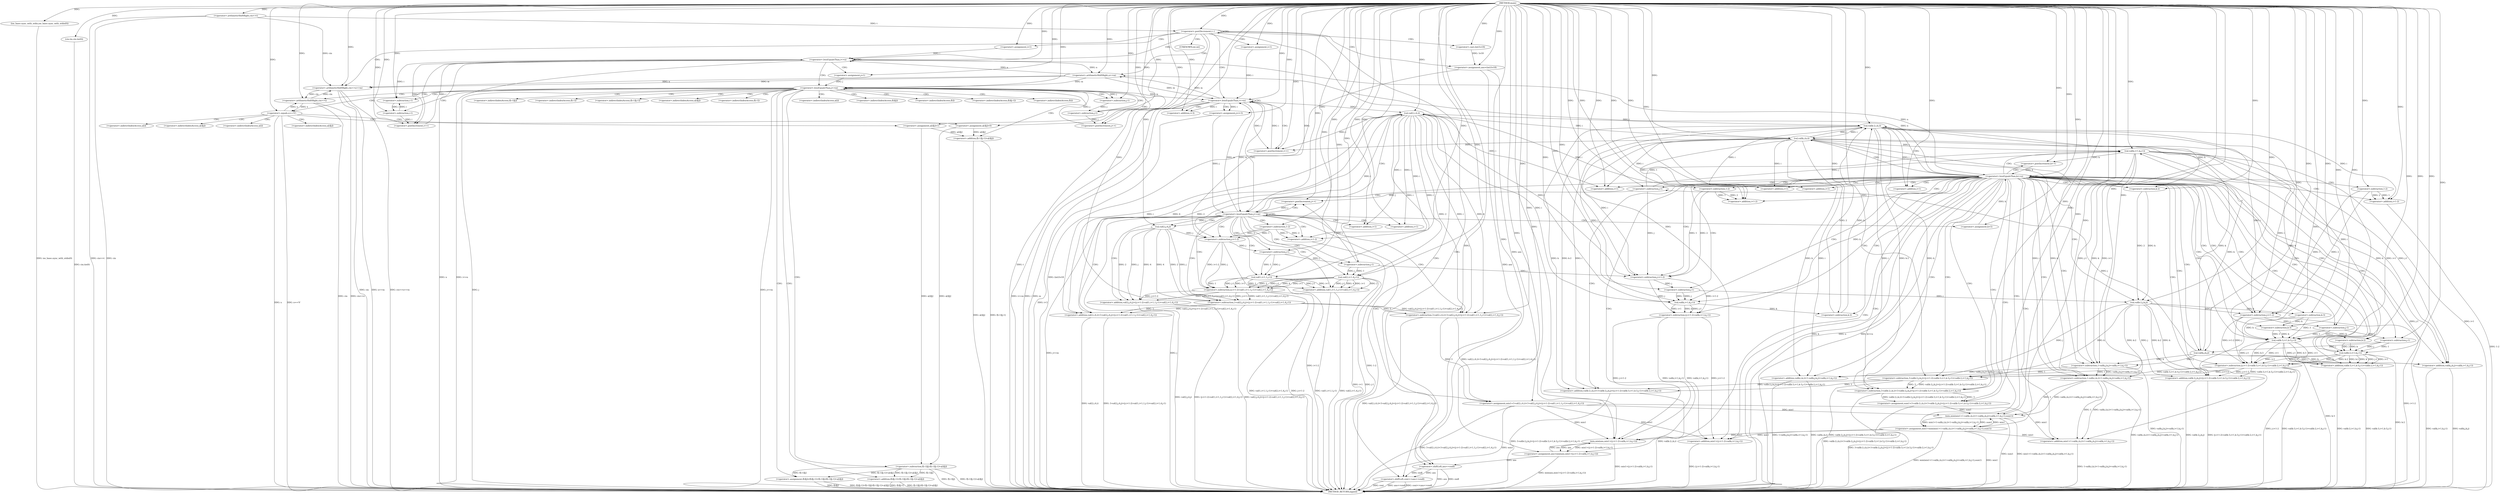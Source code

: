 digraph "main" {  
"1000141" [label = "(METHOD,main)" ]
"1000444" [label = "(METHOD_RETURN,signed)" ]
"1000143" [label = "(ios_base::sync_with_stdio,ios_base::sync_with_stdio(0))" ]
"1000145" [label = "(cin.tie,cin.tie(0))" ]
"1000148" [label = "(<operator>.arithmeticShiftRight,cin>>t)" ]
"1000152" [label = "(<operator>.postDecrement,t--)" ]
"1000155" [label = "(<operator>.arithmeticShiftRight,cin>>n>>m)" ]
"1000243" [label = "(<operator>.assignment,ans=(int)1e18)" ]
"1000439" [label = "(<operator>.shiftLeft,cout<<ans<<endl)" ]
"1000162" [label = "(<operator>.assignment,i=1)" ]
"1000165" [label = "(<operator>.lessEqualsThan,i<=n)" ]
"1000168" [label = "(<operator>.postIncrement,i++)" ]
"1000250" [label = "(<operator>.assignment,i=1)" ]
"1000253" [label = "(<operator>.lessEqualsThan,i<=m)" ]
"1000256" [label = "(<operator>.postIncrement,i++)" ]
"1000157" [label = "(<operator>.arithmeticShiftRight,n>>m)" ]
"1000245" [label = "(<operator>.cast,(int)1e18)" ]
"1000441" [label = "(<operator>.shiftLeft,ans<<endl)" ]
"1000173" [label = "(<operator>.assignment,j=1)" ]
"1000176" [label = "(<operator>.lessEqualsThan,j<=m)" ]
"1000179" [label = "(<operator>.postIncrement,j++)" ]
"1000261" [label = "(<operator>.assignment,j=i+3)" ]
"1000266" [label = "(<operator>.lessEqualsThan,j<=m)" ]
"1000269" [label = "(<operator>.postIncrement,j++)" ]
"1000183" [label = "(<operator>.arithmeticShiftRight,cin>>x)" ]
"1000205" [label = "(<operator>.assignment,f[i][j]=f[i][j-1]+f[i-1][j]-f[i-1][j-1]+a[i][j])" ]
"1000273" [label = "(<operator>.assignment,min1=3-val(2,i,4,i)+3-val(2,j,4,j)+(j-i+1-2)-val(1,i+1,1,j-1)+val(2,i+1,4,j-1))" ]
"1000187" [label = "(<operator>.equals,x=='0')" ]
"1000190" [label = "(<operator>.assignment,a[i][j]=0)" ]
"1000263" [label = "(<operator>.addition,i+3)" ]
"1000320" [label = "(<operator>.assignment,k=5)" ]
"1000323" [label = "(<operator>.lessEqualsThan,k<=n)" ]
"1000326" [label = "(<operator>.postIncrement,k++)" ]
"1000198" [label = "(<operator>.assignment,a[i][j]=1)" ]
"1000211" [label = "(<operator>.addition,f[i][j-1]+f[i-1][j]-f[i-1][j-1]+a[i][j])" ]
"1000275" [label = "(<operator>.subtraction,3-val(2,i,4,i)+3-val(2,j,4,j)+(j-i+1-2)-val(1,i+1,1,j-1)+val(2,i+1,4,j-1))" ]
"1000329" [label = "(<operator>.assignment,ans=min(ans,min1+(j-i+1-2)-val(k,i+1,k,j-1)))" ]
"1000353" [label = "(<operator>.assignment,sum1=3-val(k-2,i,k,i)+3-val(k-2,j,k,j)+(j-i+1-2)-val(k-3,i+1,k-3,j-1)+val(k-2,i+1,k,j-1))" ]
"1000408" [label = "(<operator>.assignment,min1=min(min1+1-val(k,i,k,i)+1-val(k,j,k,j)+val(k,i+1,k,j-1),sum1))" ]
"1000219" [label = "(<operator>.subtraction,f[i-1][j]-f[i-1][j-1]+a[i][j])" ]
"1000277" [label = "(<operator>.addition,val(2,i,4,i)+3-val(2,j,4,j)+(j-i+1-2)-val(1,i+1,1,j-1)+val(2,i+1,4,j-1))" ]
"1000216" [label = "(<operator>.subtraction,j-1)" ]
"1000227" [label = "(<operator>.addition,f[i-1][j-1]+a[i][j])" ]
"1000278" [label = "(val,val(2,i,4,i))" ]
"1000283" [label = "(<operator>.subtraction,3-val(2,j,4,j)+(j-i+1-2)-val(1,i+1,1,j-1)+val(2,i+1,4,j-1))" ]
"1000331" [label = "(min,min(ans,min1+(j-i+1-2)-val(k,i+1,k,j-1)))" ]
"1000355" [label = "(<operator>.subtraction,3-val(k-2,i,k,i)+3-val(k-2,j,k,j)+(j-i+1-2)-val(k-3,i+1,k-3,j-1)+val(k-2,i+1,k,j-1))" ]
"1000410" [label = "(min,min(min1+1-val(k,i,k,i)+1-val(k,j,k,j)+val(k,i+1,k,j-1),sum1))" ]
"1000285" [label = "(<operator>.addition,val(2,j,4,j)+(j-i+1-2)-val(1,i+1,1,j-1)+val(2,i+1,4,j-1))" ]
"1000333" [label = "(<operator>.addition,min1+(j-i+1-2)-val(k,i+1,k,j-1))" ]
"1000357" [label = "(<operator>.addition,val(k-2,i,k,i)+3-val(k-2,j,k,j)+(j-i+1-2)-val(k-3,i+1,k-3,j-1)+val(k-2,i+1,k,j-1))" ]
"1000411" [label = "(<operator>.addition,min1+1-val(k,i,k,i)+1-val(k,j,k,j)+val(k,i+1,k,j-1))" ]
"1000223" [label = "(<operator>.subtraction,i-1)" ]
"1000234" [label = "(<operator>.subtraction,j-1)" ]
"1000286" [label = "(val,val(2,j,4,j))" ]
"1000291" [label = "(<operator>.subtraction,(j-i+1-2)-val(1,i+1,1,j-1)+val(2,i+1,4,j-1))" ]
"1000335" [label = "(<operator>.subtraction,(j-i+1-2)-val(k,i+1,k,j-1))" ]
"1000358" [label = "(val,val(k-2,i,k,i))" ]
"1000365" [label = "(<operator>.subtraction,3-val(k-2,j,k,j)+(j-i+1-2)-val(k-3,i+1,k-3,j-1)+val(k-2,i+1,k,j-1))" ]
"1000413" [label = "(<operator>.subtraction,1-val(k,i,k,i)+1-val(k,j,k,j)+val(k,i+1,k,j-1))" ]
"1000231" [label = "(<operator>.subtraction,i-1)" ]
"1000292" [label = "(<operator>.subtraction,j-i+1-2)" ]
"1000299" [label = "(<operator>.addition,val(1,i+1,1,j-1)+val(2,i+1,4,j-1))" ]
"1000336" [label = "(<operator>.subtraction,j-i+1-2)" ]
"1000343" [label = "(val,val(k,i+1,k,j-1))" ]
"1000359" [label = "(<operator>.subtraction,k-2)" ]
"1000367" [label = "(<operator>.addition,val(k-2,j,k,j)+(j-i+1-2)-val(k-3,i+1,k-3,j-1)+val(k-2,i+1,k,j-1))" ]
"1000415" [label = "(<operator>.addition,val(k,i,k,i)+1-val(k,j,k,j)+val(k,i+1,k,j-1))" ]
"1000294" [label = "(<operator>.addition,i+1-2)" ]
"1000300" [label = "(val,val(1,i+1,1,j-1))" ]
"1000309" [label = "(val,val(2,i+1,4,j-1))" ]
"1000338" [label = "(<operator>.addition,i+1-2)" ]
"1000345" [label = "(<operator>.addition,i+1)" ]
"1000349" [label = "(<operator>.subtraction,j-1)" ]
"1000368" [label = "(val,val(k-2,j,k,j))" ]
"1000375" [label = "(<operator>.subtraction,(j-i+1-2)-val(k-3,i+1,k-3,j-1)+val(k-2,i+1,k,j-1))" ]
"1000416" [label = "(val,val(k,i,k,i))" ]
"1000421" [label = "(<operator>.subtraction,1-val(k,j,k,j)+val(k,i+1,k,j-1))" ]
"1000296" [label = "(<operator>.subtraction,1-2)" ]
"1000302" [label = "(<operator>.addition,i+1)" ]
"1000306" [label = "(<operator>.subtraction,j-1)" ]
"1000311" [label = "(<operator>.addition,i+1)" ]
"1000315" [label = "(<operator>.subtraction,j-1)" ]
"1000340" [label = "(<operator>.subtraction,1-2)" ]
"1000369" [label = "(<operator>.subtraction,k-2)" ]
"1000376" [label = "(<operator>.subtraction,j-i+1-2)" ]
"1000383" [label = "(<operator>.addition,val(k-3,i+1,k-3,j-1)+val(k-2,i+1,k,j-1))" ]
"1000423" [label = "(<operator>.addition,val(k,j,k,j)+val(k,i+1,k,j-1))" ]
"1000378" [label = "(<operator>.addition,i+1-2)" ]
"1000384" [label = "(val,val(k-3,i+1,k-3,j-1))" ]
"1000397" [label = "(val,val(k-2,i+1,k,j-1))" ]
"1000424" [label = "(val,val(k,j,k,j))" ]
"1000429" [label = "(val,val(k,i+1,k,j-1))" ]
"1000380" [label = "(<operator>.subtraction,1-2)" ]
"1000385" [label = "(<operator>.subtraction,k-3)" ]
"1000388" [label = "(<operator>.addition,i+1)" ]
"1000391" [label = "(<operator>.subtraction,k-3)" ]
"1000394" [label = "(<operator>.subtraction,j-1)" ]
"1000398" [label = "(<operator>.subtraction,k-2)" ]
"1000401" [label = "(<operator>.addition,i+1)" ]
"1000405" [label = "(<operator>.subtraction,j-1)" ]
"1000431" [label = "(<operator>.addition,i+1)" ]
"1000435" [label = "(<operator>.subtraction,j-1)" ]
"1000246" [label = "(UNKNOWN,int,int)" ]
"1000206" [label = "(<operator>.indirectIndexAccess,f[i][j])" ]
"1000191" [label = "(<operator>.indirectIndexAccess,a[i][j])" ]
"1000207" [label = "(<operator>.indirectIndexAccess,f[i])" ]
"1000212" [label = "(<operator>.indirectIndexAccess,f[i][j-1])" ]
"1000192" [label = "(<operator>.indirectIndexAccess,a[i])" ]
"1000199" [label = "(<operator>.indirectIndexAccess,a[i][j])" ]
"1000213" [label = "(<operator>.indirectIndexAccess,f[i])" ]
"1000220" [label = "(<operator>.indirectIndexAccess,f[i-1][j])" ]
"1000200" [label = "(<operator>.indirectIndexAccess,a[i])" ]
"1000221" [label = "(<operator>.indirectIndexAccess,f[i-1])" ]
"1000228" [label = "(<operator>.indirectIndexAccess,f[i-1][j-1])" ]
"1000237" [label = "(<operator>.indirectIndexAccess,a[i][j])" ]
"1000229" [label = "(<operator>.indirectIndexAccess,f[i-1])" ]
"1000238" [label = "(<operator>.indirectIndexAccess,a[i])" ]
  "1000143" -> "1000444"  [ label = "DDG: ios_base::sync_with_stdio(0)"] 
  "1000145" -> "1000444"  [ label = "DDG: cin.tie(0)"] 
  "1000148" -> "1000444"  [ label = "DDG: cin"] 
  "1000148" -> "1000444"  [ label = "DDG: cin>>t"] 
  "1000152" -> "1000444"  [ label = "DDG: t"] 
  "1000155" -> "1000444"  [ label = "DDG: cin"] 
  "1000155" -> "1000444"  [ label = "DDG: n>>m"] 
  "1000155" -> "1000444"  [ label = "DDG: cin>>n>>m"] 
  "1000165" -> "1000444"  [ label = "DDG: n"] 
  "1000165" -> "1000444"  [ label = "DDG: i<=n"] 
  "1000243" -> "1000444"  [ label = "DDG: (int)1e18"] 
  "1000253" -> "1000444"  [ label = "DDG: i"] 
  "1000253" -> "1000444"  [ label = "DDG: m"] 
  "1000253" -> "1000444"  [ label = "DDG: i<=m"] 
  "1000441" -> "1000444"  [ label = "DDG: ans"] 
  "1000439" -> "1000444"  [ label = "DDG: ans<<endl"] 
  "1000439" -> "1000444"  [ label = "DDG: cout<<ans<<endl"] 
  "1000261" -> "1000444"  [ label = "DDG: i+3"] 
  "1000266" -> "1000444"  [ label = "DDG: j"] 
  "1000266" -> "1000444"  [ label = "DDG: j<=m"] 
  "1000273" -> "1000444"  [ label = "DDG: min1"] 
  "1000277" -> "1000444"  [ label = "DDG: val(2,i,4,i)"] 
  "1000285" -> "1000444"  [ label = "DDG: val(2,j,4,j)"] 
  "1000294" -> "1000444"  [ label = "DDG: 1-2"] 
  "1000292" -> "1000444"  [ label = "DDG: i+1-2"] 
  "1000291" -> "1000444"  [ label = "DDG: j-i+1-2"] 
  "1000299" -> "1000444"  [ label = "DDG: val(1,i+1,1,j-1)"] 
  "1000309" -> "1000444"  [ label = "DDG: i+1"] 
  "1000309" -> "1000444"  [ label = "DDG: j-1"] 
  "1000299" -> "1000444"  [ label = "DDG: val(2,i+1,4,j-1)"] 
  "1000291" -> "1000444"  [ label = "DDG: val(1,i+1,1,j-1)+val(2,i+1,4,j-1)"] 
  "1000285" -> "1000444"  [ label = "DDG: (j-i+1-2)-val(1,i+1,1,j-1)+val(2,i+1,4,j-1)"] 
  "1000283" -> "1000444"  [ label = "DDG: val(2,j,4,j)+(j-i+1-2)-val(1,i+1,1,j-1)+val(2,i+1,4,j-1)"] 
  "1000277" -> "1000444"  [ label = "DDG: 3-val(2,j,4,j)+(j-i+1-2)-val(1,i+1,1,j-1)+val(2,i+1,4,j-1)"] 
  "1000275" -> "1000444"  [ label = "DDG: val(2,i,4,i)+3-val(2,j,4,j)+(j-i+1-2)-val(1,i+1,1,j-1)+val(2,i+1,4,j-1)"] 
  "1000273" -> "1000444"  [ label = "DDG: 3-val(2,i,4,i)+3-val(2,j,4,j)+(j-i+1-2)-val(1,i+1,1,j-1)+val(2,i+1,4,j-1)"] 
  "1000323" -> "1000444"  [ label = "DDG: k"] 
  "1000323" -> "1000444"  [ label = "DDG: n"] 
  "1000323" -> "1000444"  [ label = "DDG: k<=n"] 
  "1000333" -> "1000444"  [ label = "DDG: (j-i+1-2)-val(k,i+1,k,j-1)"] 
  "1000331" -> "1000444"  [ label = "DDG: min1+(j-i+1-2)-val(k,i+1,k,j-1)"] 
  "1000329" -> "1000444"  [ label = "DDG: min(ans,min1+(j-i+1-2)-val(k,i+1,k,j-1))"] 
  "1000357" -> "1000444"  [ label = "DDG: val(k-2,i,k,i)"] 
  "1000367" -> "1000444"  [ label = "DDG: val(k-2,j,k,j)"] 
  "1000378" -> "1000444"  [ label = "DDG: 1-2"] 
  "1000376" -> "1000444"  [ label = "DDG: i+1-2"] 
  "1000375" -> "1000444"  [ label = "DDG: j-i+1-2"] 
  "1000384" -> "1000444"  [ label = "DDG: k-3"] 
  "1000383" -> "1000444"  [ label = "DDG: val(k-3,i+1,k-3,j-1)"] 
  "1000397" -> "1000444"  [ label = "DDG: k-2"] 
  "1000383" -> "1000444"  [ label = "DDG: val(k-2,i+1,k,j-1)"] 
  "1000375" -> "1000444"  [ label = "DDG: val(k-3,i+1,k-3,j-1)+val(k-2,i+1,k,j-1)"] 
  "1000367" -> "1000444"  [ label = "DDG: (j-i+1-2)-val(k-3,i+1,k-3,j-1)+val(k-2,i+1,k,j-1)"] 
  "1000365" -> "1000444"  [ label = "DDG: val(k-2,j,k,j)+(j-i+1-2)-val(k-3,i+1,k-3,j-1)+val(k-2,i+1,k,j-1)"] 
  "1000357" -> "1000444"  [ label = "DDG: 3-val(k-2,j,k,j)+(j-i+1-2)-val(k-3,i+1,k-3,j-1)+val(k-2,i+1,k,j-1)"] 
  "1000355" -> "1000444"  [ label = "DDG: val(k-2,i,k,i)+3-val(k-2,j,k,j)+(j-i+1-2)-val(k-3,i+1,k-3,j-1)+val(k-2,i+1,k,j-1)"] 
  "1000353" -> "1000444"  [ label = "DDG: 3-val(k-2,i,k,i)+3-val(k-2,j,k,j)+(j-i+1-2)-val(k-3,i+1,k-3,j-1)+val(k-2,i+1,k,j-1)"] 
  "1000408" -> "1000444"  [ label = "DDG: min1"] 
  "1000415" -> "1000444"  [ label = "DDG: val(k,i,k,i)"] 
  "1000423" -> "1000444"  [ label = "DDG: val(k,j,k,j)"] 
  "1000429" -> "1000444"  [ label = "DDG: i+1"] 
  "1000429" -> "1000444"  [ label = "DDG: j-1"] 
  "1000423" -> "1000444"  [ label = "DDG: val(k,i+1,k,j-1)"] 
  "1000421" -> "1000444"  [ label = "DDG: val(k,j,k,j)+val(k,i+1,k,j-1)"] 
  "1000415" -> "1000444"  [ label = "DDG: 1-val(k,j,k,j)+val(k,i+1,k,j-1)"] 
  "1000413" -> "1000444"  [ label = "DDG: val(k,i,k,i)+1-val(k,j,k,j)+val(k,i+1,k,j-1)"] 
  "1000411" -> "1000444"  [ label = "DDG: 1-val(k,i,k,i)+1-val(k,j,k,j)+val(k,i+1,k,j-1)"] 
  "1000410" -> "1000444"  [ label = "DDG: min1+1-val(k,i,k,i)+1-val(k,j,k,j)+val(k,i+1,k,j-1)"] 
  "1000410" -> "1000444"  [ label = "DDG: sum1"] 
  "1000408" -> "1000444"  [ label = "DDG: min(min1+1-val(k,i,k,i)+1-val(k,j,k,j)+val(k,i+1,k,j-1),sum1)"] 
  "1000176" -> "1000444"  [ label = "DDG: j"] 
  "1000176" -> "1000444"  [ label = "DDG: j<=m"] 
  "1000183" -> "1000444"  [ label = "DDG: cin"] 
  "1000183" -> "1000444"  [ label = "DDG: cin>>x"] 
  "1000187" -> "1000444"  [ label = "DDG: x"] 
  "1000187" -> "1000444"  [ label = "DDG: x=='0'"] 
  "1000205" -> "1000444"  [ label = "DDG: f[i][j]"] 
  "1000211" -> "1000444"  [ label = "DDG: f[i][j-1]"] 
  "1000219" -> "1000444"  [ label = "DDG: f[i-1][j]"] 
  "1000227" -> "1000444"  [ label = "DDG: f[i-1][j-1]"] 
  "1000227" -> "1000444"  [ label = "DDG: a[i][j]"] 
  "1000219" -> "1000444"  [ label = "DDG: f[i-1][j-1]+a[i][j]"] 
  "1000211" -> "1000444"  [ label = "DDG: f[i-1][j]-f[i-1][j-1]+a[i][j]"] 
  "1000205" -> "1000444"  [ label = "DDG: f[i][j-1]+f[i-1][j]-f[i-1][j-1]+a[i][j]"] 
  "1000439" -> "1000444"  [ label = "DDG: cout"] 
  "1000441" -> "1000444"  [ label = "DDG: endl"] 
  "1000141" -> "1000143"  [ label = "DDG: "] 
  "1000141" -> "1000145"  [ label = "DDG: "] 
  "1000141" -> "1000148"  [ label = "DDG: "] 
  "1000148" -> "1000152"  [ label = "DDG: t"] 
  "1000141" -> "1000152"  [ label = "DDG: "] 
  "1000245" -> "1000243"  [ label = "DDG: 1e18"] 
  "1000148" -> "1000155"  [ label = "DDG: cin"] 
  "1000183" -> "1000155"  [ label = "DDG: cin"] 
  "1000141" -> "1000155"  [ label = "DDG: "] 
  "1000157" -> "1000155"  [ label = "DDG: m"] 
  "1000157" -> "1000155"  [ label = "DDG: n"] 
  "1000141" -> "1000162"  [ label = "DDG: "] 
  "1000141" -> "1000243"  [ label = "DDG: "] 
  "1000141" -> "1000250"  [ label = "DDG: "] 
  "1000141" -> "1000439"  [ label = "DDG: "] 
  "1000441" -> "1000439"  [ label = "DDG: endl"] 
  "1000441" -> "1000439"  [ label = "DDG: ans"] 
  "1000165" -> "1000157"  [ label = "DDG: n"] 
  "1000323" -> "1000157"  [ label = "DDG: n"] 
  "1000141" -> "1000157"  [ label = "DDG: "] 
  "1000253" -> "1000157"  [ label = "DDG: m"] 
  "1000162" -> "1000165"  [ label = "DDG: i"] 
  "1000168" -> "1000165"  [ label = "DDG: i"] 
  "1000141" -> "1000165"  [ label = "DDG: "] 
  "1000157" -> "1000165"  [ label = "DDG: n"] 
  "1000165" -> "1000168"  [ label = "DDG: i"] 
  "1000231" -> "1000168"  [ label = "DDG: i"] 
  "1000141" -> "1000168"  [ label = "DDG: "] 
  "1000141" -> "1000245"  [ label = "DDG: "] 
  "1000250" -> "1000253"  [ label = "DDG: i"] 
  "1000256" -> "1000253"  [ label = "DDG: i"] 
  "1000141" -> "1000253"  [ label = "DDG: "] 
  "1000157" -> "1000253"  [ label = "DDG: m"] 
  "1000266" -> "1000253"  [ label = "DDG: m"] 
  "1000176" -> "1000253"  [ label = "DDG: m"] 
  "1000141" -> "1000256"  [ label = "DDG: "] 
  "1000253" -> "1000256"  [ label = "DDG: i"] 
  "1000278" -> "1000256"  [ label = "DDG: i"] 
  "1000416" -> "1000256"  [ label = "DDG: i"] 
  "1000243" -> "1000441"  [ label = "DDG: ans"] 
  "1000329" -> "1000441"  [ label = "DDG: ans"] 
  "1000141" -> "1000441"  [ label = "DDG: "] 
  "1000141" -> "1000173"  [ label = "DDG: "] 
  "1000141" -> "1000261"  [ label = "DDG: "] 
  "1000253" -> "1000261"  [ label = "DDG: i"] 
  "1000173" -> "1000176"  [ label = "DDG: j"] 
  "1000179" -> "1000176"  [ label = "DDG: j"] 
  "1000141" -> "1000176"  [ label = "DDG: "] 
  "1000157" -> "1000176"  [ label = "DDG: m"] 
  "1000234" -> "1000179"  [ label = "DDG: j"] 
  "1000141" -> "1000179"  [ label = "DDG: "] 
  "1000219" -> "1000205"  [ label = "DDG: f[i-1][j]"] 
  "1000219" -> "1000205"  [ label = "DDG: f[i-1][j-1]+a[i][j]"] 
  "1000261" -> "1000266"  [ label = "DDG: j"] 
  "1000269" -> "1000266"  [ label = "DDG: j"] 
  "1000141" -> "1000266"  [ label = "DDG: "] 
  "1000253" -> "1000266"  [ label = "DDG: m"] 
  "1000315" -> "1000269"  [ label = "DDG: j"] 
  "1000435" -> "1000269"  [ label = "DDG: j"] 
  "1000141" -> "1000269"  [ label = "DDG: "] 
  "1000275" -> "1000273"  [ label = "DDG: 3"] 
  "1000275" -> "1000273"  [ label = "DDG: val(2,i,4,i)+3-val(2,j,4,j)+(j-i+1-2)-val(1,i+1,1,j-1)+val(2,i+1,4,j-1)"] 
  "1000155" -> "1000183"  [ label = "DDG: cin"] 
  "1000141" -> "1000183"  [ label = "DDG: "] 
  "1000187" -> "1000183"  [ label = "DDG: x"] 
  "1000141" -> "1000190"  [ label = "DDG: "] 
  "1000253" -> "1000263"  [ label = "DDG: i"] 
  "1000141" -> "1000263"  [ label = "DDG: "] 
  "1000141" -> "1000273"  [ label = "DDG: "] 
  "1000141" -> "1000320"  [ label = "DDG: "] 
  "1000183" -> "1000187"  [ label = "DDG: x"] 
  "1000141" -> "1000187"  [ label = "DDG: "] 
  "1000141" -> "1000198"  [ label = "DDG: "] 
  "1000219" -> "1000211"  [ label = "DDG: f[i-1][j]"] 
  "1000219" -> "1000211"  [ label = "DDG: f[i-1][j-1]+a[i][j]"] 
  "1000141" -> "1000275"  [ label = "DDG: "] 
  "1000283" -> "1000275"  [ label = "DDG: val(2,j,4,j)+(j-i+1-2)-val(1,i+1,1,j-1)+val(2,i+1,4,j-1)"] 
  "1000283" -> "1000275"  [ label = "DDG: 3"] 
  "1000278" -> "1000275"  [ label = "DDG: i"] 
  "1000278" -> "1000275"  [ label = "DDG: 4"] 
  "1000278" -> "1000275"  [ label = "DDG: 2"] 
  "1000320" -> "1000323"  [ label = "DDG: k"] 
  "1000326" -> "1000323"  [ label = "DDG: k"] 
  "1000141" -> "1000323"  [ label = "DDG: "] 
  "1000165" -> "1000323"  [ label = "DDG: n"] 
  "1000429" -> "1000326"  [ label = "DDG: k"] 
  "1000141" -> "1000326"  [ label = "DDG: "] 
  "1000331" -> "1000329"  [ label = "DDG: min1+(j-i+1-2)-val(k,i+1,k,j-1)"] 
  "1000331" -> "1000329"  [ label = "DDG: ans"] 
  "1000355" -> "1000353"  [ label = "DDG: 3"] 
  "1000355" -> "1000353"  [ label = "DDG: val(k-2,i,k,i)+3-val(k-2,j,k,j)+(j-i+1-2)-val(k-3,i+1,k-3,j-1)+val(k-2,i+1,k,j-1)"] 
  "1000410" -> "1000408"  [ label = "DDG: sum1"] 
  "1000410" -> "1000408"  [ label = "DDG: min1+1-val(k,i,k,i)+1-val(k,j,k,j)+val(k,i+1,k,j-1)"] 
  "1000198" -> "1000219"  [ label = "DDG: a[i][j]"] 
  "1000190" -> "1000219"  [ label = "DDG: a[i][j]"] 
  "1000278" -> "1000277"  [ label = "DDG: i"] 
  "1000278" -> "1000277"  [ label = "DDG: 4"] 
  "1000278" -> "1000277"  [ label = "DDG: 2"] 
  "1000283" -> "1000277"  [ label = "DDG: val(2,j,4,j)+(j-i+1-2)-val(1,i+1,1,j-1)+val(2,i+1,4,j-1)"] 
  "1000283" -> "1000277"  [ label = "DDG: 3"] 
  "1000141" -> "1000329"  [ label = "DDG: "] 
  "1000141" -> "1000353"  [ label = "DDG: "] 
  "1000141" -> "1000408"  [ label = "DDG: "] 
  "1000176" -> "1000216"  [ label = "DDG: j"] 
  "1000141" -> "1000216"  [ label = "DDG: "] 
  "1000198" -> "1000227"  [ label = "DDG: a[i][j]"] 
  "1000190" -> "1000227"  [ label = "DDG: a[i][j]"] 
  "1000141" -> "1000278"  [ label = "DDG: "] 
  "1000253" -> "1000278"  [ label = "DDG: i"] 
  "1000416" -> "1000278"  [ label = "DDG: i"] 
  "1000141" -> "1000283"  [ label = "DDG: "] 
  "1000291" -> "1000283"  [ label = "DDG: j-i+1-2"] 
  "1000291" -> "1000283"  [ label = "DDG: val(1,i+1,1,j-1)+val(2,i+1,4,j-1)"] 
  "1000286" -> "1000283"  [ label = "DDG: 2"] 
  "1000286" -> "1000283"  [ label = "DDG: j"] 
  "1000286" -> "1000283"  [ label = "DDG: 4"] 
  "1000243" -> "1000331"  [ label = "DDG: ans"] 
  "1000329" -> "1000331"  [ label = "DDG: ans"] 
  "1000141" -> "1000331"  [ label = "DDG: "] 
  "1000335" -> "1000331"  [ label = "DDG: j-i+1-2"] 
  "1000335" -> "1000331"  [ label = "DDG: val(k,i+1,k,j-1)"] 
  "1000273" -> "1000331"  [ label = "DDG: min1"] 
  "1000408" -> "1000331"  [ label = "DDG: min1"] 
  "1000141" -> "1000355"  [ label = "DDG: "] 
  "1000358" -> "1000355"  [ label = "DDG: k"] 
  "1000358" -> "1000355"  [ label = "DDG: i"] 
  "1000358" -> "1000355"  [ label = "DDG: k-2"] 
  "1000365" -> "1000355"  [ label = "DDG: val(k-2,j,k,j)+(j-i+1-2)-val(k-3,i+1,k-3,j-1)+val(k-2,i+1,k,j-1)"] 
  "1000365" -> "1000355"  [ label = "DDG: 3"] 
  "1000413" -> "1000410"  [ label = "DDG: val(k,i,k,i)+1-val(k,j,k,j)+val(k,i+1,k,j-1)"] 
  "1000413" -> "1000410"  [ label = "DDG: 1"] 
  "1000141" -> "1000410"  [ label = "DDG: "] 
  "1000273" -> "1000410"  [ label = "DDG: min1"] 
  "1000408" -> "1000410"  [ label = "DDG: min1"] 
  "1000353" -> "1000410"  [ label = "DDG: sum1"] 
  "1000286" -> "1000285"  [ label = "DDG: 2"] 
  "1000286" -> "1000285"  [ label = "DDG: j"] 
  "1000286" -> "1000285"  [ label = "DDG: 4"] 
  "1000291" -> "1000285"  [ label = "DDG: j-i+1-2"] 
  "1000291" -> "1000285"  [ label = "DDG: val(1,i+1,1,j-1)+val(2,i+1,4,j-1)"] 
  "1000273" -> "1000333"  [ label = "DDG: min1"] 
  "1000408" -> "1000333"  [ label = "DDG: min1"] 
  "1000141" -> "1000333"  [ label = "DDG: "] 
  "1000335" -> "1000333"  [ label = "DDG: j-i+1-2"] 
  "1000335" -> "1000333"  [ label = "DDG: val(k,i+1,k,j-1)"] 
  "1000358" -> "1000357"  [ label = "DDG: k"] 
  "1000358" -> "1000357"  [ label = "DDG: i"] 
  "1000358" -> "1000357"  [ label = "DDG: k-2"] 
  "1000365" -> "1000357"  [ label = "DDG: val(k-2,j,k,j)+(j-i+1-2)-val(k-3,i+1,k-3,j-1)+val(k-2,i+1,k,j-1)"] 
  "1000365" -> "1000357"  [ label = "DDG: 3"] 
  "1000141" -> "1000411"  [ label = "DDG: "] 
  "1000273" -> "1000411"  [ label = "DDG: min1"] 
  "1000408" -> "1000411"  [ label = "DDG: min1"] 
  "1000413" -> "1000411"  [ label = "DDG: val(k,i,k,i)+1-val(k,j,k,j)+val(k,i+1,k,j-1)"] 
  "1000413" -> "1000411"  [ label = "DDG: 1"] 
  "1000165" -> "1000223"  [ label = "DDG: i"] 
  "1000231" -> "1000223"  [ label = "DDG: i"] 
  "1000141" -> "1000223"  [ label = "DDG: "] 
  "1000216" -> "1000234"  [ label = "DDG: j"] 
  "1000141" -> "1000234"  [ label = "DDG: "] 
  "1000141" -> "1000286"  [ label = "DDG: "] 
  "1000266" -> "1000286"  [ label = "DDG: j"] 
  "1000292" -> "1000291"  [ label = "DDG: i+1-2"] 
  "1000292" -> "1000291"  [ label = "DDG: j"] 
  "1000309" -> "1000291"  [ label = "DDG: 2"] 
  "1000309" -> "1000291"  [ label = "DDG: j-1"] 
  "1000309" -> "1000291"  [ label = "DDG: 4"] 
  "1000309" -> "1000291"  [ label = "DDG: i+1"] 
  "1000300" -> "1000291"  [ label = "DDG: i+1"] 
  "1000300" -> "1000291"  [ label = "DDG: 1"] 
  "1000300" -> "1000291"  [ label = "DDG: j-1"] 
  "1000336" -> "1000335"  [ label = "DDG: j"] 
  "1000336" -> "1000335"  [ label = "DDG: i+1-2"] 
  "1000343" -> "1000335"  [ label = "DDG: i+1"] 
  "1000343" -> "1000335"  [ label = "DDG: k"] 
  "1000343" -> "1000335"  [ label = "DDG: j-1"] 
  "1000359" -> "1000358"  [ label = "DDG: 2"] 
  "1000359" -> "1000358"  [ label = "DDG: k"] 
  "1000141" -> "1000358"  [ label = "DDG: "] 
  "1000278" -> "1000358"  [ label = "DDG: i"] 
  "1000416" -> "1000358"  [ label = "DDG: i"] 
  "1000141" -> "1000365"  [ label = "DDG: "] 
  "1000368" -> "1000365"  [ label = "DDG: j"] 
  "1000368" -> "1000365"  [ label = "DDG: k-2"] 
  "1000368" -> "1000365"  [ label = "DDG: k"] 
  "1000375" -> "1000365"  [ label = "DDG: j-i+1-2"] 
  "1000375" -> "1000365"  [ label = "DDG: val(k-3,i+1,k-3,j-1)+val(k-2,i+1,k,j-1)"] 
  "1000141" -> "1000413"  [ label = "DDG: "] 
  "1000416" -> "1000413"  [ label = "DDG: i"] 
  "1000416" -> "1000413"  [ label = "DDG: k"] 
  "1000421" -> "1000413"  [ label = "DDG: val(k,j,k,j)+val(k,i+1,k,j-1)"] 
  "1000421" -> "1000413"  [ label = "DDG: 1"] 
  "1000223" -> "1000231"  [ label = "DDG: i"] 
  "1000141" -> "1000231"  [ label = "DDG: "] 
  "1000286" -> "1000292"  [ label = "DDG: j"] 
  "1000141" -> "1000292"  [ label = "DDG: "] 
  "1000278" -> "1000292"  [ label = "DDG: i"] 
  "1000296" -> "1000292"  [ label = "DDG: 1"] 
  "1000296" -> "1000292"  [ label = "DDG: 2"] 
  "1000300" -> "1000299"  [ label = "DDG: i+1"] 
  "1000300" -> "1000299"  [ label = "DDG: 1"] 
  "1000300" -> "1000299"  [ label = "DDG: j-1"] 
  "1000309" -> "1000299"  [ label = "DDG: 2"] 
  "1000309" -> "1000299"  [ label = "DDG: j-1"] 
  "1000309" -> "1000299"  [ label = "DDG: 4"] 
  "1000309" -> "1000299"  [ label = "DDG: i+1"] 
  "1000315" -> "1000336"  [ label = "DDG: j"] 
  "1000435" -> "1000336"  [ label = "DDG: j"] 
  "1000141" -> "1000336"  [ label = "DDG: "] 
  "1000340" -> "1000336"  [ label = "DDG: 1"] 
  "1000340" -> "1000336"  [ label = "DDG: 2"] 
  "1000278" -> "1000336"  [ label = "DDG: i"] 
  "1000416" -> "1000336"  [ label = "DDG: i"] 
  "1000323" -> "1000343"  [ label = "DDG: k"] 
  "1000141" -> "1000343"  [ label = "DDG: "] 
  "1000349" -> "1000343"  [ label = "DDG: 1"] 
  "1000349" -> "1000343"  [ label = "DDG: j"] 
  "1000278" -> "1000343"  [ label = "DDG: i"] 
  "1000416" -> "1000343"  [ label = "DDG: i"] 
  "1000343" -> "1000359"  [ label = "DDG: k"] 
  "1000141" -> "1000359"  [ label = "DDG: "] 
  "1000368" -> "1000367"  [ label = "DDG: j"] 
  "1000368" -> "1000367"  [ label = "DDG: k-2"] 
  "1000368" -> "1000367"  [ label = "DDG: k"] 
  "1000375" -> "1000367"  [ label = "DDG: j-i+1-2"] 
  "1000375" -> "1000367"  [ label = "DDG: val(k-3,i+1,k-3,j-1)+val(k-2,i+1,k,j-1)"] 
  "1000416" -> "1000415"  [ label = "DDG: i"] 
  "1000416" -> "1000415"  [ label = "DDG: k"] 
  "1000421" -> "1000415"  [ label = "DDG: val(k,j,k,j)+val(k,i+1,k,j-1)"] 
  "1000421" -> "1000415"  [ label = "DDG: 1"] 
  "1000278" -> "1000294"  [ label = "DDG: i"] 
  "1000141" -> "1000294"  [ label = "DDG: "] 
  "1000296" -> "1000294"  [ label = "DDG: 1"] 
  "1000296" -> "1000294"  [ label = "DDG: 2"] 
  "1000141" -> "1000300"  [ label = "DDG: "] 
  "1000278" -> "1000300"  [ label = "DDG: i"] 
  "1000306" -> "1000300"  [ label = "DDG: 1"] 
  "1000306" -> "1000300"  [ label = "DDG: j"] 
  "1000141" -> "1000309"  [ label = "DDG: "] 
  "1000315" -> "1000309"  [ label = "DDG: 1"] 
  "1000315" -> "1000309"  [ label = "DDG: j"] 
  "1000278" -> "1000309"  [ label = "DDG: i"] 
  "1000141" -> "1000338"  [ label = "DDG: "] 
  "1000278" -> "1000338"  [ label = "DDG: i"] 
  "1000416" -> "1000338"  [ label = "DDG: i"] 
  "1000340" -> "1000338"  [ label = "DDG: 1"] 
  "1000340" -> "1000338"  [ label = "DDG: 2"] 
  "1000141" -> "1000345"  [ label = "DDG: "] 
  "1000278" -> "1000345"  [ label = "DDG: i"] 
  "1000416" -> "1000345"  [ label = "DDG: i"] 
  "1000336" -> "1000349"  [ label = "DDG: j"] 
  "1000141" -> "1000349"  [ label = "DDG: "] 
  "1000369" -> "1000368"  [ label = "DDG: 2"] 
  "1000369" -> "1000368"  [ label = "DDG: k"] 
  "1000349" -> "1000368"  [ label = "DDG: j"] 
  "1000141" -> "1000368"  [ label = "DDG: "] 
  "1000376" -> "1000375"  [ label = "DDG: j"] 
  "1000376" -> "1000375"  [ label = "DDG: i+1-2"] 
  "1000397" -> "1000375"  [ label = "DDG: k"] 
  "1000397" -> "1000375"  [ label = "DDG: j-1"] 
  "1000397" -> "1000375"  [ label = "DDG: i+1"] 
  "1000397" -> "1000375"  [ label = "DDG: k-2"] 
  "1000384" -> "1000375"  [ label = "DDG: j-1"] 
  "1000384" -> "1000375"  [ label = "DDG: k-3"] 
  "1000384" -> "1000375"  [ label = "DDG: i+1"] 
  "1000397" -> "1000416"  [ label = "DDG: k"] 
  "1000141" -> "1000416"  [ label = "DDG: "] 
  "1000358" -> "1000416"  [ label = "DDG: i"] 
  "1000141" -> "1000421"  [ label = "DDG: "] 
  "1000424" -> "1000421"  [ label = "DDG: j"] 
  "1000424" -> "1000421"  [ label = "DDG: k"] 
  "1000429" -> "1000421"  [ label = "DDG: k"] 
  "1000429" -> "1000421"  [ label = "DDG: i+1"] 
  "1000429" -> "1000421"  [ label = "DDG: j-1"] 
  "1000141" -> "1000296"  [ label = "DDG: "] 
  "1000141" -> "1000302"  [ label = "DDG: "] 
  "1000278" -> "1000302"  [ label = "DDG: i"] 
  "1000292" -> "1000306"  [ label = "DDG: j"] 
  "1000141" -> "1000306"  [ label = "DDG: "] 
  "1000141" -> "1000311"  [ label = "DDG: "] 
  "1000278" -> "1000311"  [ label = "DDG: i"] 
  "1000306" -> "1000315"  [ label = "DDG: j"] 
  "1000141" -> "1000315"  [ label = "DDG: "] 
  "1000141" -> "1000340"  [ label = "DDG: "] 
  "1000358" -> "1000369"  [ label = "DDG: k"] 
  "1000141" -> "1000369"  [ label = "DDG: "] 
  "1000368" -> "1000376"  [ label = "DDG: j"] 
  "1000141" -> "1000376"  [ label = "DDG: "] 
  "1000358" -> "1000376"  [ label = "DDG: i"] 
  "1000380" -> "1000376"  [ label = "DDG: 1"] 
  "1000380" -> "1000376"  [ label = "DDG: 2"] 
  "1000384" -> "1000383"  [ label = "DDG: j-1"] 
  "1000384" -> "1000383"  [ label = "DDG: k-3"] 
  "1000384" -> "1000383"  [ label = "DDG: i+1"] 
  "1000397" -> "1000383"  [ label = "DDG: k"] 
  "1000397" -> "1000383"  [ label = "DDG: j-1"] 
  "1000397" -> "1000383"  [ label = "DDG: i+1"] 
  "1000397" -> "1000383"  [ label = "DDG: k-2"] 
  "1000424" -> "1000423"  [ label = "DDG: j"] 
  "1000424" -> "1000423"  [ label = "DDG: k"] 
  "1000429" -> "1000423"  [ label = "DDG: k"] 
  "1000429" -> "1000423"  [ label = "DDG: i+1"] 
  "1000429" -> "1000423"  [ label = "DDG: j-1"] 
  "1000358" -> "1000378"  [ label = "DDG: i"] 
  "1000141" -> "1000378"  [ label = "DDG: "] 
  "1000380" -> "1000378"  [ label = "DDG: 1"] 
  "1000380" -> "1000378"  [ label = "DDG: 2"] 
  "1000385" -> "1000384"  [ label = "DDG: 3"] 
  "1000385" -> "1000384"  [ label = "DDG: k"] 
  "1000391" -> "1000384"  [ label = "DDG: k"] 
  "1000391" -> "1000384"  [ label = "DDG: 3"] 
  "1000394" -> "1000384"  [ label = "DDG: 1"] 
  "1000394" -> "1000384"  [ label = "DDG: j"] 
  "1000141" -> "1000384"  [ label = "DDG: "] 
  "1000358" -> "1000384"  [ label = "DDG: i"] 
  "1000398" -> "1000397"  [ label = "DDG: k"] 
  "1000398" -> "1000397"  [ label = "DDG: 2"] 
  "1000141" -> "1000397"  [ label = "DDG: "] 
  "1000405" -> "1000397"  [ label = "DDG: 1"] 
  "1000405" -> "1000397"  [ label = "DDG: j"] 
  "1000358" -> "1000397"  [ label = "DDG: i"] 
  "1000416" -> "1000424"  [ label = "DDG: k"] 
  "1000141" -> "1000424"  [ label = "DDG: "] 
  "1000405" -> "1000424"  [ label = "DDG: j"] 
  "1000424" -> "1000429"  [ label = "DDG: k"] 
  "1000141" -> "1000429"  [ label = "DDG: "] 
  "1000435" -> "1000429"  [ label = "DDG: 1"] 
  "1000435" -> "1000429"  [ label = "DDG: j"] 
  "1000416" -> "1000429"  [ label = "DDG: i"] 
  "1000141" -> "1000380"  [ label = "DDG: "] 
  "1000368" -> "1000385"  [ label = "DDG: k"] 
  "1000141" -> "1000385"  [ label = "DDG: "] 
  "1000141" -> "1000388"  [ label = "DDG: "] 
  "1000358" -> "1000388"  [ label = "DDG: i"] 
  "1000385" -> "1000391"  [ label = "DDG: k"] 
  "1000141" -> "1000391"  [ label = "DDG: "] 
  "1000376" -> "1000394"  [ label = "DDG: j"] 
  "1000141" -> "1000394"  [ label = "DDG: "] 
  "1000391" -> "1000398"  [ label = "DDG: k"] 
  "1000141" -> "1000398"  [ label = "DDG: "] 
  "1000141" -> "1000401"  [ label = "DDG: "] 
  "1000358" -> "1000401"  [ label = "DDG: i"] 
  "1000394" -> "1000405"  [ label = "DDG: j"] 
  "1000141" -> "1000405"  [ label = "DDG: "] 
  "1000416" -> "1000431"  [ label = "DDG: i"] 
  "1000141" -> "1000431"  [ label = "DDG: "] 
  "1000424" -> "1000435"  [ label = "DDG: j"] 
  "1000141" -> "1000435"  [ label = "DDG: "] 
  "1000152" -> "1000165"  [ label = "CDG: "] 
  "1000152" -> "1000152"  [ label = "CDG: "] 
  "1000152" -> "1000162"  [ label = "CDG: "] 
  "1000152" -> "1000243"  [ label = "CDG: "] 
  "1000152" -> "1000439"  [ label = "CDG: "] 
  "1000152" -> "1000157"  [ label = "CDG: "] 
  "1000152" -> "1000250"  [ label = "CDG: "] 
  "1000152" -> "1000245"  [ label = "CDG: "] 
  "1000152" -> "1000246"  [ label = "CDG: "] 
  "1000152" -> "1000253"  [ label = "CDG: "] 
  "1000152" -> "1000441"  [ label = "CDG: "] 
  "1000152" -> "1000155"  [ label = "CDG: "] 
  "1000165" -> "1000165"  [ label = "CDG: "] 
  "1000165" -> "1000176"  [ label = "CDG: "] 
  "1000165" -> "1000168"  [ label = "CDG: "] 
  "1000165" -> "1000173"  [ label = "CDG: "] 
  "1000253" -> "1000263"  [ label = "CDG: "] 
  "1000253" -> "1000256"  [ label = "CDG: "] 
  "1000253" -> "1000261"  [ label = "CDG: "] 
  "1000253" -> "1000266"  [ label = "CDG: "] 
  "1000253" -> "1000253"  [ label = "CDG: "] 
  "1000176" -> "1000216"  [ label = "CDG: "] 
  "1000176" -> "1000206"  [ label = "CDG: "] 
  "1000176" -> "1000220"  [ label = "CDG: "] 
  "1000176" -> "1000176"  [ label = "CDG: "] 
  "1000176" -> "1000212"  [ label = "CDG: "] 
  "1000176" -> "1000234"  [ label = "CDG: "] 
  "1000176" -> "1000205"  [ label = "CDG: "] 
  "1000176" -> "1000231"  [ label = "CDG: "] 
  "1000176" -> "1000211"  [ label = "CDG: "] 
  "1000176" -> "1000238"  [ label = "CDG: "] 
  "1000176" -> "1000221"  [ label = "CDG: "] 
  "1000176" -> "1000227"  [ label = "CDG: "] 
  "1000176" -> "1000183"  [ label = "CDG: "] 
  "1000176" -> "1000219"  [ label = "CDG: "] 
  "1000176" -> "1000179"  [ label = "CDG: "] 
  "1000176" -> "1000187"  [ label = "CDG: "] 
  "1000176" -> "1000213"  [ label = "CDG: "] 
  "1000176" -> "1000229"  [ label = "CDG: "] 
  "1000176" -> "1000207"  [ label = "CDG: "] 
  "1000176" -> "1000237"  [ label = "CDG: "] 
  "1000176" -> "1000223"  [ label = "CDG: "] 
  "1000176" -> "1000228"  [ label = "CDG: "] 
  "1000266" -> "1000294"  [ label = "CDG: "] 
  "1000266" -> "1000315"  [ label = "CDG: "] 
  "1000266" -> "1000302"  [ label = "CDG: "] 
  "1000266" -> "1000269"  [ label = "CDG: "] 
  "1000266" -> "1000300"  [ label = "CDG: "] 
  "1000266" -> "1000292"  [ label = "CDG: "] 
  "1000266" -> "1000286"  [ label = "CDG: "] 
  "1000266" -> "1000309"  [ label = "CDG: "] 
  "1000266" -> "1000299"  [ label = "CDG: "] 
  "1000266" -> "1000285"  [ label = "CDG: "] 
  "1000266" -> "1000291"  [ label = "CDG: "] 
  "1000266" -> "1000277"  [ label = "CDG: "] 
  "1000266" -> "1000311"  [ label = "CDG: "] 
  "1000266" -> "1000273"  [ label = "CDG: "] 
  "1000266" -> "1000320"  [ label = "CDG: "] 
  "1000266" -> "1000323"  [ label = "CDG: "] 
  "1000266" -> "1000306"  [ label = "CDG: "] 
  "1000266" -> "1000266"  [ label = "CDG: "] 
  "1000266" -> "1000283"  [ label = "CDG: "] 
  "1000266" -> "1000296"  [ label = "CDG: "] 
  "1000266" -> "1000278"  [ label = "CDG: "] 
  "1000266" -> "1000275"  [ label = "CDG: "] 
  "1000187" -> "1000199"  [ label = "CDG: "] 
  "1000187" -> "1000190"  [ label = "CDG: "] 
  "1000187" -> "1000192"  [ label = "CDG: "] 
  "1000187" -> "1000200"  [ label = "CDG: "] 
  "1000187" -> "1000191"  [ label = "CDG: "] 
  "1000187" -> "1000198"  [ label = "CDG: "] 
  "1000323" -> "1000368"  [ label = "CDG: "] 
  "1000323" -> "1000353"  [ label = "CDG: "] 
  "1000323" -> "1000349"  [ label = "CDG: "] 
  "1000323" -> "1000435"  [ label = "CDG: "] 
  "1000323" -> "1000383"  [ label = "CDG: "] 
  "1000323" -> "1000326"  [ label = "CDG: "] 
  "1000323" -> "1000398"  [ label = "CDG: "] 
  "1000323" -> "1000357"  [ label = "CDG: "] 
  "1000323" -> "1000410"  [ label = "CDG: "] 
  "1000323" -> "1000336"  [ label = "CDG: "] 
  "1000323" -> "1000355"  [ label = "CDG: "] 
  "1000323" -> "1000376"  [ label = "CDG: "] 
  "1000323" -> "1000423"  [ label = "CDG: "] 
  "1000323" -> "1000394"  [ label = "CDG: "] 
  "1000323" -> "1000408"  [ label = "CDG: "] 
  "1000323" -> "1000378"  [ label = "CDG: "] 
  "1000323" -> "1000367"  [ label = "CDG: "] 
  "1000323" -> "1000340"  [ label = "CDG: "] 
  "1000323" -> "1000391"  [ label = "CDG: "] 
  "1000323" -> "1000413"  [ label = "CDG: "] 
  "1000323" -> "1000335"  [ label = "CDG: "] 
  "1000323" -> "1000429"  [ label = "CDG: "] 
  "1000323" -> "1000331"  [ label = "CDG: "] 
  "1000323" -> "1000369"  [ label = "CDG: "] 
  "1000323" -> "1000415"  [ label = "CDG: "] 
  "1000323" -> "1000345"  [ label = "CDG: "] 
  "1000323" -> "1000338"  [ label = "CDG: "] 
  "1000323" -> "1000385"  [ label = "CDG: "] 
  "1000323" -> "1000388"  [ label = "CDG: "] 
  "1000323" -> "1000431"  [ label = "CDG: "] 
  "1000323" -> "1000405"  [ label = "CDG: "] 
  "1000323" -> "1000424"  [ label = "CDG: "] 
  "1000323" -> "1000375"  [ label = "CDG: "] 
  "1000323" -> "1000329"  [ label = "CDG: "] 
  "1000323" -> "1000380"  [ label = "CDG: "] 
  "1000323" -> "1000397"  [ label = "CDG: "] 
  "1000323" -> "1000333"  [ label = "CDG: "] 
  "1000323" -> "1000323"  [ label = "CDG: "] 
  "1000323" -> "1000359"  [ label = "CDG: "] 
  "1000323" -> "1000401"  [ label = "CDG: "] 
  "1000323" -> "1000384"  [ label = "CDG: "] 
  "1000323" -> "1000365"  [ label = "CDG: "] 
  "1000323" -> "1000358"  [ label = "CDG: "] 
  "1000323" -> "1000421"  [ label = "CDG: "] 
  "1000323" -> "1000343"  [ label = "CDG: "] 
  "1000323" -> "1000411"  [ label = "CDG: "] 
  "1000323" -> "1000416"  [ label = "CDG: "] 
}
